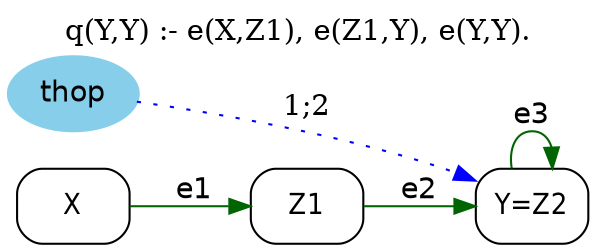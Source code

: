 digraph G {
	graph [bb="0,0,269.19,113",
		label="q(Y,Y) :- e(X,Z1), e(Z1,Y), e(Y,Y).",
		labelloc=t,
		lheight=0.21,
		lp="134.6,101.5",
		lwidth=2.81,
		rankdir=LR
	];
	node [label="\N"];
	Z1	 [fontname="Helvetica-Narrow",
		height=0.5,
		pos="136.19,18",
		shape=box,
		style=rounded,
		width=0.75];
	Y	 [fontname="Helvetica-Narrow",
		height=0.5,
		label="Y=Z2",
		pos="242.19,18",
		shape=box,
		style=rounded,
		width=0.75];
	Z1 -> Y	 [color=darkgreen,
		fontname=helvetica,
		label=e2,
		lp="189.19,25.5",
		pos="e,214.85,18 163.22,18 175.83,18 191.05,18 204.74,18"];
	Y -> Y	 [color=darkgreen,
		fontname=helvetica,
		label=e3,
		lp="242.19,61.5",
		pos="e,251.6,36.153 232.79,36.153 231.34,45.539 234.48,54 242.19,54 246.9,54 249.9,50.858 251.2,46.28"];
	X	 [fontname="Helvetica-Narrow",
		height=0.5,
		pos="28.597,18",
		shape=box,
		style=rounded,
		width=0.75];
	X -> Z1	 [color=darkgreen,
		fontname=helvetica,
		label=e1,
		lp="83.195,25.5",
		pos="e,109.05,18 55.749,18 68.747,18 84.521,18 98.646,18"];
	thop	 [color=skyblue,
		fillcolor=skyblue,
		fontname=helvetica,
		height=0.5,
		pos="28.597,72",
		shape=oval,
		style="filled,rounded",
		width=0.79437];
	thop -> Y	 [color=blue,
		constraint=false,
		label="1;2",
		lp="136.19,65.5",
		pos="e,214.87,30.402 56.537,68.14 90.385,63.023 148.88,52.76 197.19,37 199.92,36.112 202.7,35.129 205.49,34.09",
		style=dotted];
}
